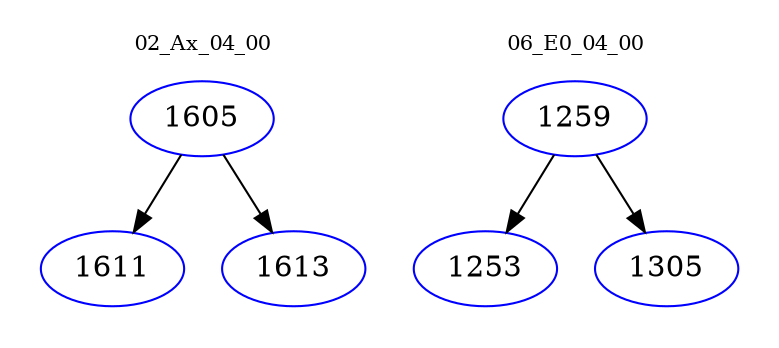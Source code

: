 digraph{
subgraph cluster_0 {
color = white
label = "02_Ax_04_00";
fontsize=10;
T0_1605 [label="1605", color="blue"]
T0_1605 -> T0_1611 [color="black"]
T0_1611 [label="1611", color="blue"]
T0_1605 -> T0_1613 [color="black"]
T0_1613 [label="1613", color="blue"]
}
subgraph cluster_1 {
color = white
label = "06_E0_04_00";
fontsize=10;
T1_1259 [label="1259", color="blue"]
T1_1259 -> T1_1253 [color="black"]
T1_1253 [label="1253", color="blue"]
T1_1259 -> T1_1305 [color="black"]
T1_1305 [label="1305", color="blue"]
}
}
